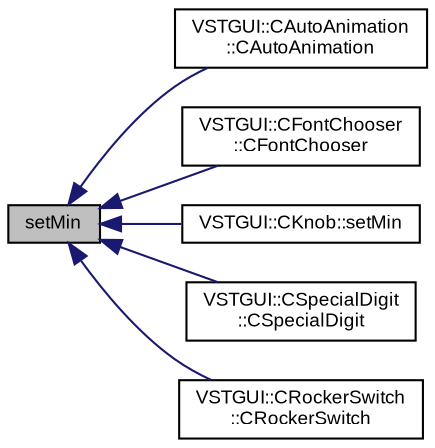 digraph "setMin"
{
  bgcolor="transparent";
  edge [fontname="Arial",fontsize="9",labelfontname="Arial",labelfontsize="9"];
  node [fontname="Arial",fontsize="9",shape=record];
  rankdir="LR";
  Node1 [label="setMin",height=0.2,width=0.4,color="black", fillcolor="grey75", style="filled" fontcolor="black"];
  Node1 -> Node2 [dir="back",color="midnightblue",fontsize="9",style="solid",fontname="Arial"];
  Node2 [label="VSTGUI::CAutoAnimation\l::CAutoAnimation",height=0.2,width=0.4,color="black",URL="$class_v_s_t_g_u_i_1_1_c_auto_animation.html#a0b6b12d61cfa8438b6a71497d2901194"];
  Node1 -> Node3 [dir="back",color="midnightblue",fontsize="9",style="solid",fontname="Arial"];
  Node3 [label="VSTGUI::CFontChooser\l::CFontChooser",height=0.2,width=0.4,color="black",URL="$class_v_s_t_g_u_i_1_1_c_font_chooser.html#a1a4d6cbd6b3c39bdff979a626e42016e"];
  Node1 -> Node4 [dir="back",color="midnightblue",fontsize="9",style="solid",fontname="Arial"];
  Node4 [label="VSTGUI::CKnob::setMin",height=0.2,width=0.4,color="black",URL="$class_v_s_t_g_u_i_1_1_c_knob.html#a5664c9617ae5cec35626edd388f9d724"];
  Node1 -> Node5 [dir="back",color="midnightblue",fontsize="9",style="solid",fontname="Arial"];
  Node5 [label="VSTGUI::CSpecialDigit\l::CSpecialDigit",height=0.2,width=0.4,color="black",URL="$class_v_s_t_g_u_i_1_1_c_special_digit.html#a6b635daac807f3f8318f62008b5a54b0"];
  Node1 -> Node6 [dir="back",color="midnightblue",fontsize="9",style="solid",fontname="Arial"];
  Node6 [label="VSTGUI::CRockerSwitch\l::CRockerSwitch",height=0.2,width=0.4,color="black",URL="$class_v_s_t_g_u_i_1_1_c_rocker_switch.html#a38b2529c6253684c15a3ff511d78d8de"];
}
